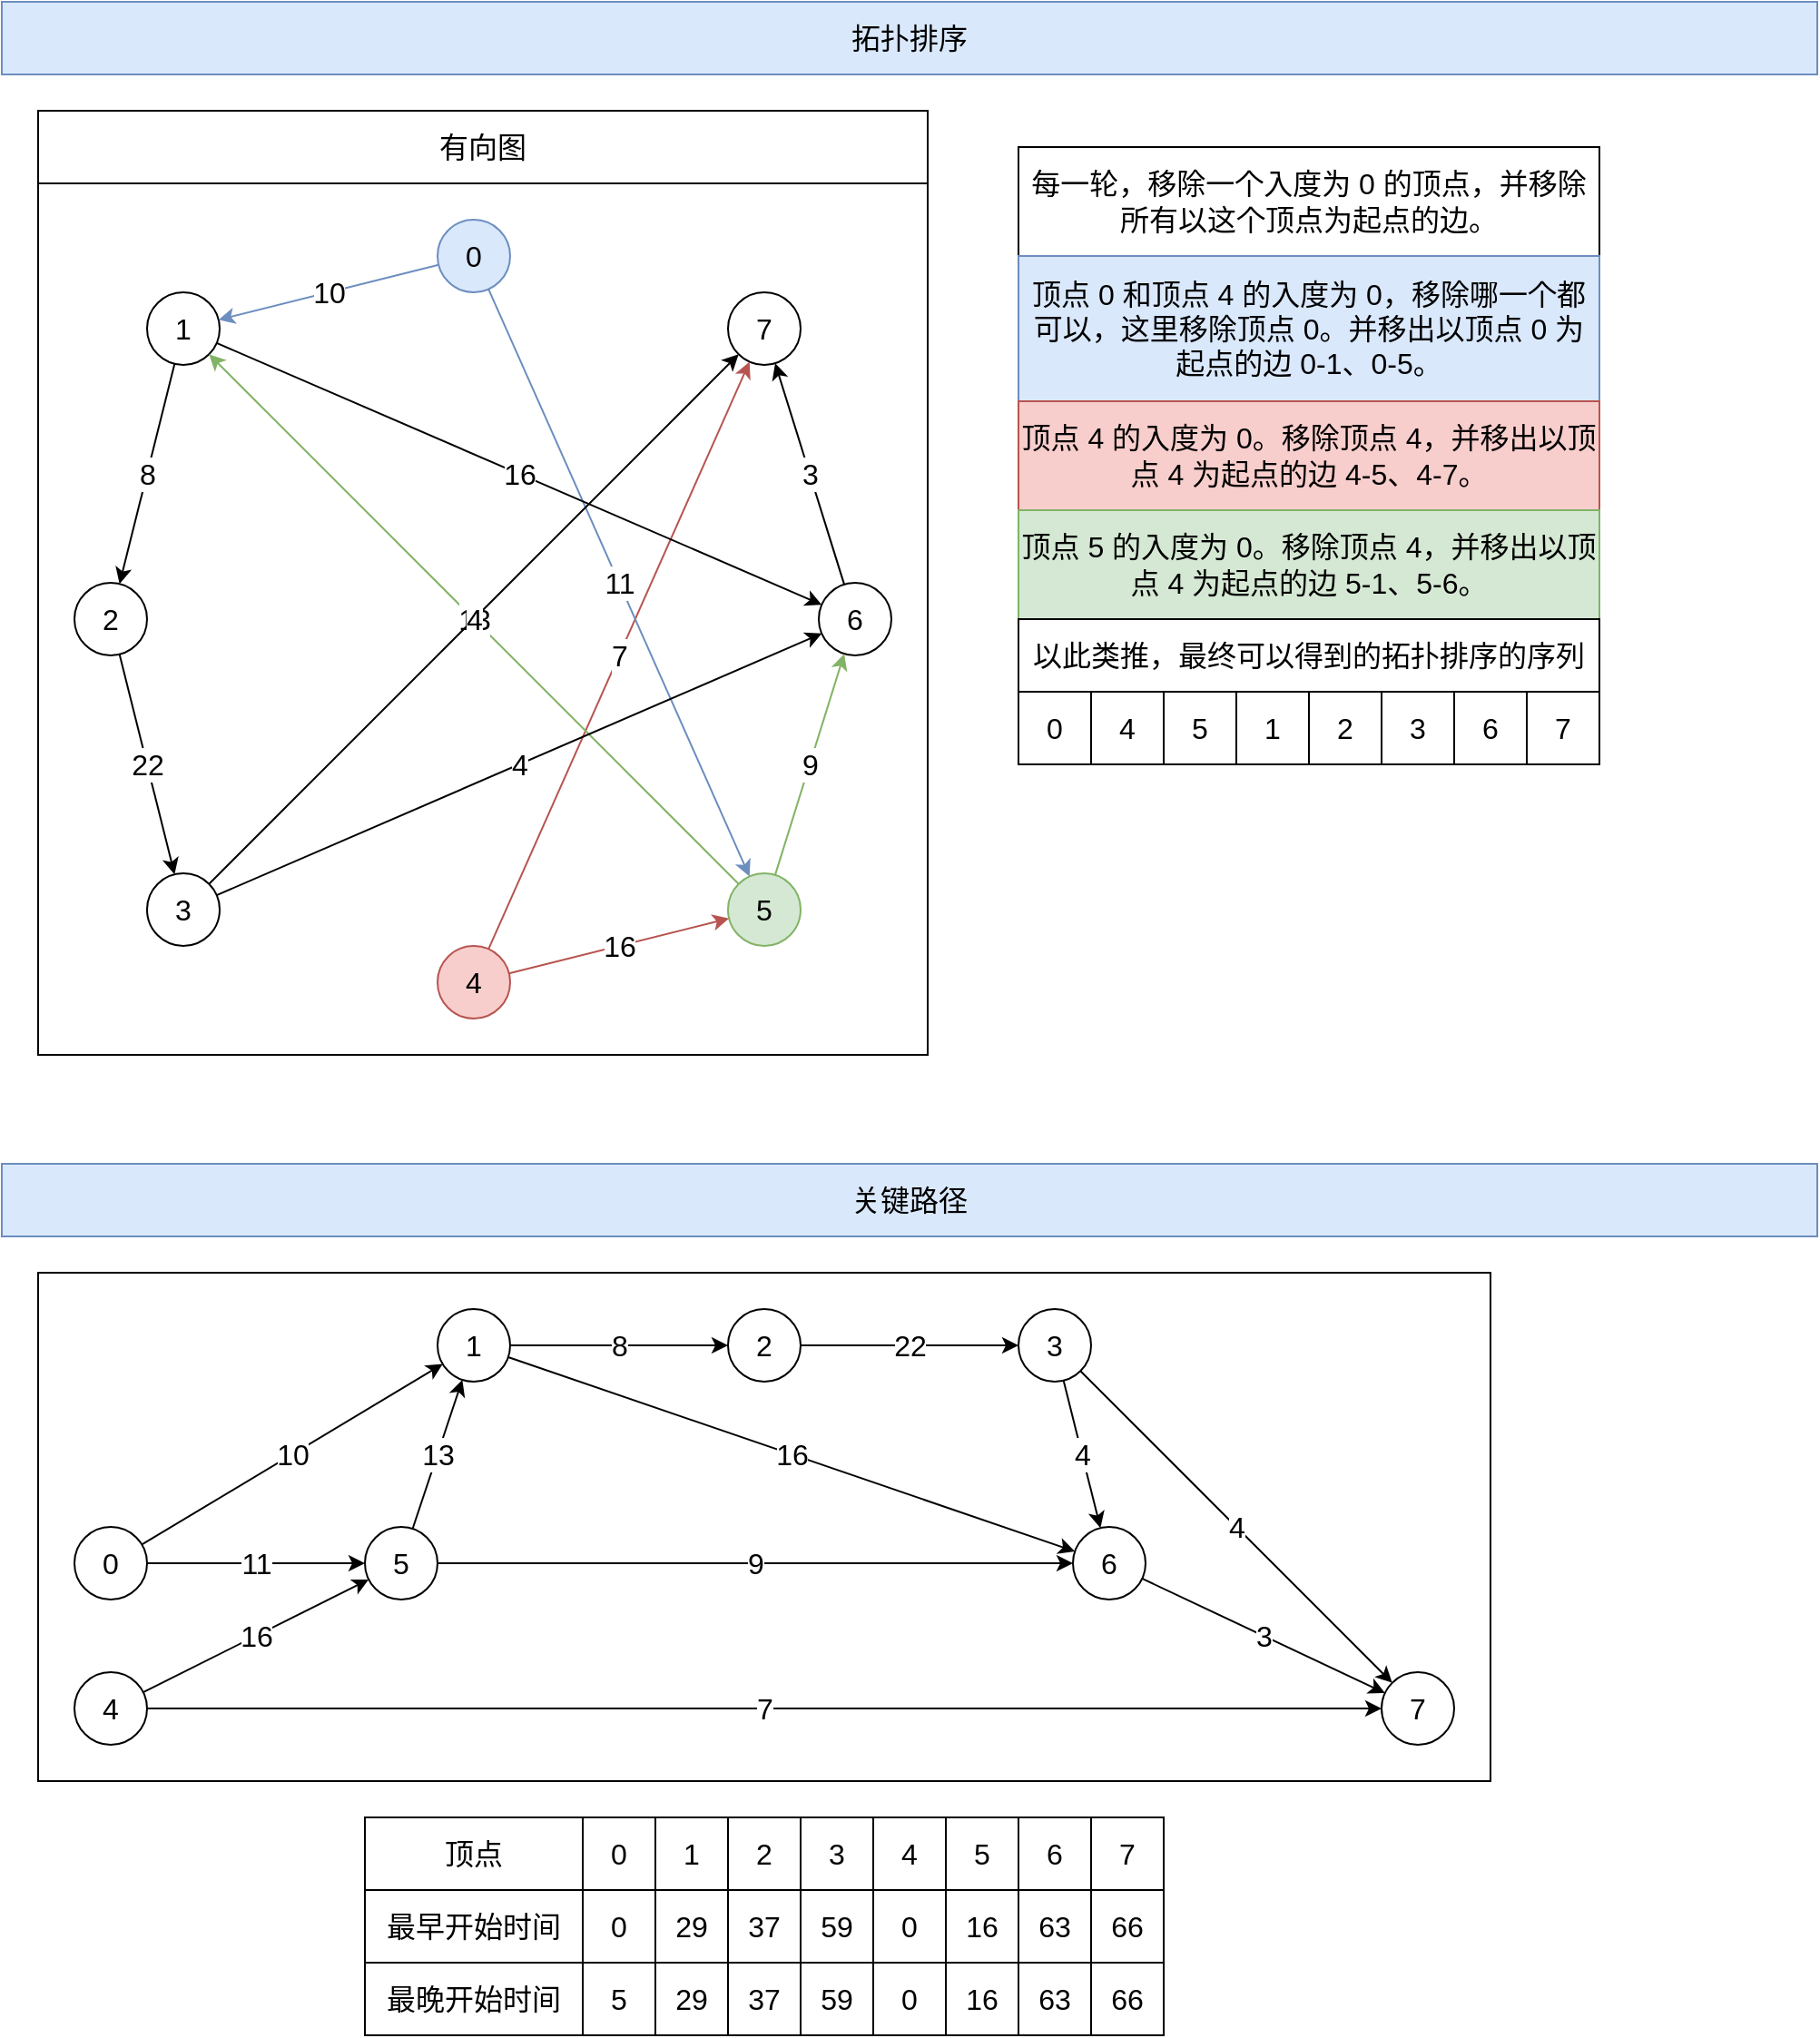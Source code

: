 <mxfile version="17.4.2" type="device"><diagram id="f7qnq_C-_A8Q5_l3maIm" name="第 1 页"><mxGraphModel dx="1978" dy="1533" grid="1" gridSize="10" guides="0" tooltips="1" connect="1" arrows="0" fold="1" page="1" pageScale="1" pageWidth="827" pageHeight="1169" math="0" shadow="0"><root><mxCell id="0"/><mxCell id="1" parent="0"/><mxCell id="ciXXOYkxOcFuHgg9Z8SC-44" value="" style="rounded=0;whiteSpace=wrap;html=1;sketch=0;fontSize=16;fillColor=none;" vertex="1" parent="1"><mxGeometry x="20" y="700" width="800" height="280" as="geometry"/></mxCell><mxCell id="IJdR9snx1y4hvtniNg5m-1" value="" style="rounded=0;whiteSpace=wrap;html=1;sketch=0;fontSize=16;fillColor=none;" parent="1" vertex="1"><mxGeometry x="20" y="100" width="490" height="480" as="geometry"/></mxCell><mxCell id="IJdR9snx1y4hvtniNg5m-2" value="0" style="ellipse;whiteSpace=wrap;html=1;aspect=fixed;rounded=0;sketch=0;fontSize=16;fillColor=#dae8fc;strokeColor=#6c8ebf;" parent="1" vertex="1"><mxGeometry x="240" y="120" width="40" height="40" as="geometry"/></mxCell><mxCell id="IJdR9snx1y4hvtniNg5m-3" value="1" style="ellipse;whiteSpace=wrap;html=1;aspect=fixed;rounded=0;sketch=0;fontSize=16;" parent="1" vertex="1"><mxGeometry x="80" y="160" width="40" height="40" as="geometry"/></mxCell><mxCell id="IJdR9snx1y4hvtniNg5m-4" value="2" style="ellipse;whiteSpace=wrap;html=1;aspect=fixed;rounded=0;sketch=0;fontSize=16;" parent="1" vertex="1"><mxGeometry x="40" y="320" width="40" height="40" as="geometry"/></mxCell><mxCell id="IJdR9snx1y4hvtniNg5m-5" value="3" style="ellipse;whiteSpace=wrap;html=1;aspect=fixed;rounded=0;sketch=0;fontSize=16;" parent="1" vertex="1"><mxGeometry x="80" y="480" width="40" height="40" as="geometry"/></mxCell><mxCell id="IJdR9snx1y4hvtniNg5m-6" value="4" style="ellipse;whiteSpace=wrap;html=1;aspect=fixed;rounded=0;sketch=0;fontSize=16;fillColor=#f8cecc;strokeColor=#b85450;" parent="1" vertex="1"><mxGeometry x="240" y="520" width="40" height="40" as="geometry"/></mxCell><mxCell id="IJdR9snx1y4hvtniNg5m-7" value="5" style="ellipse;whiteSpace=wrap;html=1;aspect=fixed;rounded=0;sketch=0;fontSize=16;fillColor=#d5e8d4;strokeColor=#82b366;" parent="1" vertex="1"><mxGeometry x="400" y="480" width="40" height="40" as="geometry"/></mxCell><mxCell id="IJdR9snx1y4hvtniNg5m-8" value="6" style="ellipse;whiteSpace=wrap;html=1;aspect=fixed;rounded=0;sketch=0;fontSize=16;" parent="1" vertex="1"><mxGeometry x="450" y="320" width="40" height="40" as="geometry"/></mxCell><mxCell id="IJdR9snx1y4hvtniNg5m-9" value="7" style="ellipse;whiteSpace=wrap;html=1;aspect=fixed;rounded=0;sketch=0;fontSize=16;" parent="1" vertex="1"><mxGeometry x="400" y="160" width="40" height="40" as="geometry"/></mxCell><mxCell id="IJdR9snx1y4hvtniNg5m-22" value="有向图" style="rounded=0;whiteSpace=wrap;html=1;sketch=0;fontSize=16;fillColor=none;" parent="1" vertex="1"><mxGeometry x="20" y="60" width="490" height="40" as="geometry"/></mxCell><mxCell id="IJdR9snx1y4hvtniNg5m-24" value="16" style="endArrow=classic;html=1;rounded=0;fontSize=16;fillColor=#f8cecc;strokeColor=#b85450;" parent="1" source="IJdR9snx1y4hvtniNg5m-6" target="IJdR9snx1y4hvtniNg5m-7" edge="1"><mxGeometry width="50" height="50" relative="1" as="geometry"><mxPoint x="580" y="400" as="sourcePoint"/><mxPoint x="630" y="350" as="targetPoint"/></mxGeometry></mxCell><mxCell id="IJdR9snx1y4hvtniNg5m-25" value="7" style="endArrow=classic;html=1;rounded=0;fontSize=16;fillColor=#f8cecc;strokeColor=#b85450;" parent="1" source="IJdR9snx1y4hvtniNg5m-6" target="IJdR9snx1y4hvtniNg5m-9" edge="1"><mxGeometry width="50" height="50" relative="1" as="geometry"><mxPoint x="289.403" y="545.149" as="sourcePoint"/><mxPoint x="410.597" y="514.851" as="targetPoint"/></mxGeometry></mxCell><mxCell id="IJdR9snx1y4hvtniNg5m-26" value="13" style="endArrow=classic;html=1;rounded=0;fontSize=16;fillColor=#d5e8d4;strokeColor=#82b366;" parent="1" source="IJdR9snx1y4hvtniNg5m-7" target="IJdR9snx1y4hvtniNg5m-3" edge="1"><mxGeometry width="50" height="50" relative="1" as="geometry"><mxPoint x="278.098" y="531.713" as="sourcePoint"/><mxPoint x="421.877" y="208.276" as="targetPoint"/></mxGeometry></mxCell><mxCell id="IJdR9snx1y4hvtniNg5m-27" value="9" style="endArrow=classic;html=1;rounded=0;fontSize=16;fillColor=#d5e8d4;strokeColor=#82b366;" parent="1" source="IJdR9snx1y4hvtniNg5m-7" target="IJdR9snx1y4hvtniNg5m-8" edge="1"><mxGeometry width="50" height="50" relative="1" as="geometry"><mxPoint x="640" y="490" as="sourcePoint"/><mxPoint x="124.142" y="204.142" as="targetPoint"/></mxGeometry></mxCell><mxCell id="IJdR9snx1y4hvtniNg5m-28" value="3" style="endArrow=classic;html=1;rounded=0;fontSize=16;" parent="1" source="IJdR9snx1y4hvtniNg5m-8" target="IJdR9snx1y4hvtniNg5m-9" edge="1"><mxGeometry width="50" height="50" relative="1" as="geometry"><mxPoint x="435.997" y="490.92" as="sourcePoint"/><mxPoint x="474.035" y="369.09" as="targetPoint"/></mxGeometry></mxCell><mxCell id="IJdR9snx1y4hvtniNg5m-29" value="10" style="endArrow=classic;html=1;rounded=0;fontSize=16;fillColor=#dae8fc;strokeColor=#6c8ebf;" parent="1" source="IJdR9snx1y4hvtniNg5m-2" target="IJdR9snx1y4hvtniNg5m-3" edge="1"><mxGeometry width="50" height="50" relative="1" as="geometry"><mxPoint x="198.033" y="281.83" as="sourcePoint"/><mxPoint x="159.995" y="160.0" as="targetPoint"/></mxGeometry></mxCell><mxCell id="IJdR9snx1y4hvtniNg5m-30" value="11" style="endArrow=classic;html=1;rounded=0;fontSize=16;fillColor=#dae8fc;strokeColor=#6c8ebf;" parent="1" source="IJdR9snx1y4hvtniNg5m-2" target="IJdR9snx1y4hvtniNg5m-7" edge="1"><mxGeometry width="50" height="50" relative="1" as="geometry"><mxPoint x="250.597" y="154.851" as="sourcePoint"/><mxPoint x="129.403" y="185.149" as="targetPoint"/></mxGeometry></mxCell><mxCell id="IJdR9snx1y4hvtniNg5m-31" value="8" style="endArrow=classic;html=1;rounded=0;fontSize=16;" parent="1" source="IJdR9snx1y4hvtniNg5m-3" target="IJdR9snx1y4hvtniNg5m-4" edge="1"><mxGeometry width="50" height="50" relative="1" as="geometry"><mxPoint x="278.436" y="168.134" as="sourcePoint"/><mxPoint x="444.142" y="524.142" as="targetPoint"/></mxGeometry></mxCell><mxCell id="IJdR9snx1y4hvtniNg5m-32" value="16" style="endArrow=classic;html=1;rounded=0;fontSize=16;" parent="1" source="IJdR9snx1y4hvtniNg5m-3" target="IJdR9snx1y4hvtniNg5m-8" edge="1"><mxGeometry width="50" height="50" relative="1" as="geometry"><mxPoint x="105.149" y="209.403" as="sourcePoint"/><mxPoint x="74.851" y="330.597" as="targetPoint"/></mxGeometry></mxCell><mxCell id="IJdR9snx1y4hvtniNg5m-33" value="22" style="endArrow=classic;html=1;rounded=0;fontSize=16;" parent="1" source="IJdR9snx1y4hvtniNg5m-4" target="IJdR9snx1y4hvtniNg5m-5" edge="1"><mxGeometry width="50" height="50" relative="1" as="geometry"><mxPoint x="128.353" y="197.948" as="sourcePoint"/><mxPoint x="461.643" y="342.062" as="targetPoint"/></mxGeometry></mxCell><mxCell id="IJdR9snx1y4hvtniNg5m-34" value="4" style="endArrow=classic;html=1;rounded=0;fontSize=16;" parent="1" source="IJdR9snx1y4hvtniNg5m-5" target="IJdR9snx1y4hvtniNg5m-8" edge="1"><mxGeometry width="50" height="50" relative="1" as="geometry"><mxPoint x="74.851" y="369.403" as="sourcePoint"/><mxPoint x="105.149" y="490.597" as="targetPoint"/></mxGeometry></mxCell><mxCell id="IJdR9snx1y4hvtniNg5m-35" value="4" style="endArrow=classic;html=1;rounded=0;fontSize=16;" parent="1" source="IJdR9snx1y4hvtniNg5m-5" target="IJdR9snx1y4hvtniNg5m-9" edge="1"><mxGeometry width="50" height="50" relative="1" as="geometry"><mxPoint x="128.353" y="502.052" as="sourcePoint"/><mxPoint x="461.643" y="357.938" as="targetPoint"/></mxGeometry></mxCell><mxCell id="ciXXOYkxOcFuHgg9Z8SC-1" value="拓扑排序" style="rounded=0;whiteSpace=wrap;html=1;fillColor=#dae8fc;strokeColor=#6c8ebf;fontSize=16;" vertex="1" parent="1"><mxGeometry width="1000" height="40" as="geometry"/></mxCell><mxCell id="ciXXOYkxOcFuHgg9Z8SC-2" value="每一轮，移除一个入度为 0 的顶点，并移除所有以这个顶点为起点的边。" style="rounded=0;whiteSpace=wrap;html=1;fontSize=16;" vertex="1" parent="1"><mxGeometry x="560" y="80" width="320" height="60" as="geometry"/></mxCell><mxCell id="ciXXOYkxOcFuHgg9Z8SC-3" value="顶点 0 和顶点 4 的入度为 0，移除哪一个都可以，这里移除顶点 0。并移出以顶点 0 为起点的边 0-1、0-5。" style="rounded=0;whiteSpace=wrap;html=1;fontSize=16;fillColor=#dae8fc;strokeColor=#6c8ebf;" vertex="1" parent="1"><mxGeometry x="560" y="140" width="320" height="80" as="geometry"/></mxCell><mxCell id="ciXXOYkxOcFuHgg9Z8SC-5" value="顶点 4 的入度为 0。移除顶点 4，并移出以顶点 4 为起点的边 4-5、4-7。" style="rounded=0;whiteSpace=wrap;html=1;fontSize=16;fillColor=#f8cecc;strokeColor=#b85450;" vertex="1" parent="1"><mxGeometry x="560" y="220" width="320" height="60" as="geometry"/></mxCell><mxCell id="ciXXOYkxOcFuHgg9Z8SC-6" value="顶点 5 的入度为 0。移除顶点 4，并移出以顶点 4 为起点的边 5-1、5-6。" style="rounded=0;whiteSpace=wrap;html=1;fontSize=16;fillColor=#d5e8d4;strokeColor=#82b366;" vertex="1" parent="1"><mxGeometry x="560" y="280" width="320" height="60" as="geometry"/></mxCell><mxCell id="ciXXOYkxOcFuHgg9Z8SC-10" value="1" style="rounded=0;whiteSpace=wrap;html=1;fontSize=16;" vertex="1" parent="1"><mxGeometry x="680" y="380" width="40" height="40" as="geometry"/></mxCell><mxCell id="ciXXOYkxOcFuHgg9Z8SC-11" value="2" style="rounded=0;whiteSpace=wrap;html=1;fontSize=16;" vertex="1" parent="1"><mxGeometry x="720" y="380" width="40" height="40" as="geometry"/></mxCell><mxCell id="ciXXOYkxOcFuHgg9Z8SC-12" value="3" style="rounded=0;whiteSpace=wrap;html=1;fontSize=16;" vertex="1" parent="1"><mxGeometry x="760" y="380" width="40" height="40" as="geometry"/></mxCell><mxCell id="ciXXOYkxOcFuHgg9Z8SC-13" value="6" style="rounded=0;whiteSpace=wrap;html=1;fontSize=16;" vertex="1" parent="1"><mxGeometry x="800" y="380" width="40" height="40" as="geometry"/></mxCell><mxCell id="ciXXOYkxOcFuHgg9Z8SC-14" value="7" style="rounded=0;whiteSpace=wrap;html=1;fontSize=16;" vertex="1" parent="1"><mxGeometry x="840" y="380" width="40" height="40" as="geometry"/></mxCell><mxCell id="ciXXOYkxOcFuHgg9Z8SC-16" value="以此类推，最终可以得到的拓扑排序的序列" style="rounded=0;whiteSpace=wrap;html=1;fontSize=16;" vertex="1" parent="1"><mxGeometry x="560" y="340" width="320" height="40" as="geometry"/></mxCell><mxCell id="ciXXOYkxOcFuHgg9Z8SC-17" value="0" style="rounded=0;whiteSpace=wrap;html=1;fontSize=16;" vertex="1" parent="1"><mxGeometry x="560" y="380" width="40" height="40" as="geometry"/></mxCell><mxCell id="ciXXOYkxOcFuHgg9Z8SC-18" value="4" style="rounded=0;whiteSpace=wrap;html=1;fontSize=16;" vertex="1" parent="1"><mxGeometry x="600" y="380" width="40" height="40" as="geometry"/></mxCell><mxCell id="ciXXOYkxOcFuHgg9Z8SC-19" value="5" style="rounded=0;whiteSpace=wrap;html=1;fontSize=16;" vertex="1" parent="1"><mxGeometry x="640" y="380" width="40" height="40" as="geometry"/></mxCell><mxCell id="ciXXOYkxOcFuHgg9Z8SC-21" value="0" style="ellipse;whiteSpace=wrap;html=1;aspect=fixed;rounded=0;sketch=0;fontSize=16;" vertex="1" parent="1"><mxGeometry x="40" y="840" width="40" height="40" as="geometry"/></mxCell><mxCell id="ciXXOYkxOcFuHgg9Z8SC-22" value="1" style="ellipse;whiteSpace=wrap;html=1;aspect=fixed;rounded=0;sketch=0;fontSize=16;" vertex="1" parent="1"><mxGeometry x="240" y="720" width="40" height="40" as="geometry"/></mxCell><mxCell id="ciXXOYkxOcFuHgg9Z8SC-23" value="2" style="ellipse;whiteSpace=wrap;html=1;aspect=fixed;rounded=0;sketch=0;fontSize=16;" vertex="1" parent="1"><mxGeometry x="400" y="720" width="40" height="40" as="geometry"/></mxCell><mxCell id="ciXXOYkxOcFuHgg9Z8SC-24" value="3" style="ellipse;whiteSpace=wrap;html=1;aspect=fixed;rounded=0;sketch=0;fontSize=16;" vertex="1" parent="1"><mxGeometry x="560" y="720" width="40" height="40" as="geometry"/></mxCell><mxCell id="ciXXOYkxOcFuHgg9Z8SC-25" value="4" style="ellipse;whiteSpace=wrap;html=1;aspect=fixed;rounded=0;sketch=0;fontSize=16;" vertex="1" parent="1"><mxGeometry x="40" y="920" width="40" height="40" as="geometry"/></mxCell><mxCell id="ciXXOYkxOcFuHgg9Z8SC-26" value="5" style="ellipse;whiteSpace=wrap;html=1;aspect=fixed;rounded=0;sketch=0;fontSize=16;" vertex="1" parent="1"><mxGeometry x="200" y="840" width="40" height="40" as="geometry"/></mxCell><mxCell id="ciXXOYkxOcFuHgg9Z8SC-27" value="6" style="ellipse;whiteSpace=wrap;html=1;aspect=fixed;rounded=0;sketch=0;fontSize=16;" vertex="1" parent="1"><mxGeometry x="590" y="840" width="40" height="40" as="geometry"/></mxCell><mxCell id="ciXXOYkxOcFuHgg9Z8SC-28" value="7" style="ellipse;whiteSpace=wrap;html=1;aspect=fixed;rounded=0;sketch=0;fontSize=16;" vertex="1" parent="1"><mxGeometry x="760" y="920" width="40" height="40" as="geometry"/></mxCell><mxCell id="ciXXOYkxOcFuHgg9Z8SC-30" value="16" style="endArrow=classic;html=1;rounded=0;fontSize=16;" edge="1" parent="1" source="ciXXOYkxOcFuHgg9Z8SC-25" target="ciXXOYkxOcFuHgg9Z8SC-26"><mxGeometry width="50" height="50" relative="1" as="geometry"><mxPoint x="760" y="800" as="sourcePoint"/><mxPoint x="810" y="750" as="targetPoint"/></mxGeometry></mxCell><mxCell id="ciXXOYkxOcFuHgg9Z8SC-31" value="7" style="endArrow=classic;html=1;rounded=0;fontSize=16;" edge="1" parent="1" source="ciXXOYkxOcFuHgg9Z8SC-25" target="ciXXOYkxOcFuHgg9Z8SC-28"><mxGeometry width="50" height="50" relative="1" as="geometry"><mxPoint x="469.403" y="945.149" as="sourcePoint"/><mxPoint x="590.597" y="914.851" as="targetPoint"/></mxGeometry></mxCell><mxCell id="ciXXOYkxOcFuHgg9Z8SC-32" value="13" style="endArrow=classic;html=1;rounded=0;fontSize=16;" edge="1" parent="1" source="ciXXOYkxOcFuHgg9Z8SC-26" target="ciXXOYkxOcFuHgg9Z8SC-22"><mxGeometry width="50" height="50" relative="1" as="geometry"><mxPoint x="458.098" y="931.713" as="sourcePoint"/><mxPoint x="601.877" y="608.276" as="targetPoint"/></mxGeometry></mxCell><mxCell id="ciXXOYkxOcFuHgg9Z8SC-33" value="9" style="endArrow=classic;html=1;rounded=0;fontSize=16;" edge="1" parent="1" source="ciXXOYkxOcFuHgg9Z8SC-26" target="ciXXOYkxOcFuHgg9Z8SC-27"><mxGeometry width="50" height="50" relative="1" as="geometry"><mxPoint x="820" y="890" as="sourcePoint"/><mxPoint x="304.142" y="604.142" as="targetPoint"/></mxGeometry></mxCell><mxCell id="ciXXOYkxOcFuHgg9Z8SC-34" value="3" style="endArrow=classic;html=1;rounded=0;fontSize=16;" edge="1" parent="1" source="ciXXOYkxOcFuHgg9Z8SC-27" target="ciXXOYkxOcFuHgg9Z8SC-28"><mxGeometry width="50" height="50" relative="1" as="geometry"><mxPoint x="615.997" y="890.92" as="sourcePoint"/><mxPoint x="654.035" y="769.09" as="targetPoint"/></mxGeometry></mxCell><mxCell id="ciXXOYkxOcFuHgg9Z8SC-35" value="10" style="endArrow=classic;html=1;rounded=0;fontSize=16;" edge="1" parent="1" source="ciXXOYkxOcFuHgg9Z8SC-21" target="ciXXOYkxOcFuHgg9Z8SC-22"><mxGeometry width="50" height="50" relative="1" as="geometry"><mxPoint x="378.033" y="681.83" as="sourcePoint"/><mxPoint x="339.995" y="560.0" as="targetPoint"/></mxGeometry></mxCell><mxCell id="ciXXOYkxOcFuHgg9Z8SC-36" value="11" style="endArrow=classic;html=1;rounded=0;fontSize=16;" edge="1" parent="1" source="ciXXOYkxOcFuHgg9Z8SC-21" target="ciXXOYkxOcFuHgg9Z8SC-26"><mxGeometry width="50" height="50" relative="1" as="geometry"><mxPoint x="430.597" y="554.851" as="sourcePoint"/><mxPoint x="309.403" y="585.149" as="targetPoint"/></mxGeometry></mxCell><mxCell id="ciXXOYkxOcFuHgg9Z8SC-37" value="8" style="endArrow=classic;html=1;rounded=0;fontSize=16;" edge="1" parent="1" source="ciXXOYkxOcFuHgg9Z8SC-22" target="ciXXOYkxOcFuHgg9Z8SC-23"><mxGeometry width="50" height="50" relative="1" as="geometry"><mxPoint x="458.436" y="528.134" as="sourcePoint"/><mxPoint x="624.142" y="884.142" as="targetPoint"/></mxGeometry></mxCell><mxCell id="ciXXOYkxOcFuHgg9Z8SC-38" value="16" style="endArrow=classic;html=1;rounded=0;fontSize=16;" edge="1" parent="1" source="ciXXOYkxOcFuHgg9Z8SC-22" target="ciXXOYkxOcFuHgg9Z8SC-27"><mxGeometry width="50" height="50" relative="1" as="geometry"><mxPoint x="285.149" y="609.403" as="sourcePoint"/><mxPoint x="254.851" y="730.597" as="targetPoint"/></mxGeometry></mxCell><mxCell id="ciXXOYkxOcFuHgg9Z8SC-39" value="22" style="endArrow=classic;html=1;rounded=0;fontSize=16;" edge="1" parent="1" source="ciXXOYkxOcFuHgg9Z8SC-23" target="ciXXOYkxOcFuHgg9Z8SC-24"><mxGeometry width="50" height="50" relative="1" as="geometry"><mxPoint x="308.353" y="557.948" as="sourcePoint"/><mxPoint x="641.643" y="702.062" as="targetPoint"/></mxGeometry></mxCell><mxCell id="ciXXOYkxOcFuHgg9Z8SC-40" value="4" style="endArrow=classic;html=1;rounded=0;fontSize=16;" edge="1" parent="1" source="ciXXOYkxOcFuHgg9Z8SC-24" target="ciXXOYkxOcFuHgg9Z8SC-27"><mxGeometry width="50" height="50" relative="1" as="geometry"><mxPoint x="254.851" y="769.403" as="sourcePoint"/><mxPoint x="285.149" y="890.597" as="targetPoint"/></mxGeometry></mxCell><mxCell id="ciXXOYkxOcFuHgg9Z8SC-41" value="4" style="endArrow=classic;html=1;rounded=0;fontSize=16;" edge="1" parent="1" source="ciXXOYkxOcFuHgg9Z8SC-24" target="ciXXOYkxOcFuHgg9Z8SC-28"><mxGeometry width="50" height="50" relative="1" as="geometry"><mxPoint x="308.353" y="902.052" as="sourcePoint"/><mxPoint x="641.643" y="757.938" as="targetPoint"/></mxGeometry></mxCell><mxCell id="ciXXOYkxOcFuHgg9Z8SC-43" value="关键路径" style="rounded=0;whiteSpace=wrap;html=1;fillColor=#dae8fc;strokeColor=#6c8ebf;fontSize=16;" vertex="1" parent="1"><mxGeometry y="640" width="1000" height="40" as="geometry"/></mxCell><mxCell id="ciXXOYkxOcFuHgg9Z8SC-45" value="59" style="rounded=0;whiteSpace=wrap;html=1;fontSize=16;" vertex="1" parent="1"><mxGeometry x="440" y="1040" width="40" height="40" as="geometry"/></mxCell><mxCell id="ciXXOYkxOcFuHgg9Z8SC-46" value="0" style="rounded=0;whiteSpace=wrap;html=1;fontSize=16;" vertex="1" parent="1"><mxGeometry x="480" y="1040" width="40" height="40" as="geometry"/></mxCell><mxCell id="ciXXOYkxOcFuHgg9Z8SC-47" value="16" style="rounded=0;whiteSpace=wrap;html=1;fontSize=16;" vertex="1" parent="1"><mxGeometry x="520" y="1040" width="40" height="40" as="geometry"/></mxCell><mxCell id="ciXXOYkxOcFuHgg9Z8SC-48" value="63" style="rounded=0;whiteSpace=wrap;html=1;fontSize=16;" vertex="1" parent="1"><mxGeometry x="560" y="1040" width="40" height="40" as="geometry"/></mxCell><mxCell id="ciXXOYkxOcFuHgg9Z8SC-49" value="66" style="rounded=0;whiteSpace=wrap;html=1;fontSize=16;" vertex="1" parent="1"><mxGeometry x="600" y="1040" width="40" height="40" as="geometry"/></mxCell><mxCell id="ciXXOYkxOcFuHgg9Z8SC-50" value="0" style="rounded=0;whiteSpace=wrap;html=1;fontSize=16;" vertex="1" parent="1"><mxGeometry x="320" y="1040" width="40" height="40" as="geometry"/></mxCell><mxCell id="ciXXOYkxOcFuHgg9Z8SC-51" value="29" style="rounded=0;whiteSpace=wrap;html=1;fontSize=16;" vertex="1" parent="1"><mxGeometry x="360" y="1040" width="40" height="40" as="geometry"/></mxCell><mxCell id="ciXXOYkxOcFuHgg9Z8SC-52" value="37" style="rounded=0;whiteSpace=wrap;html=1;fontSize=16;" vertex="1" parent="1"><mxGeometry x="400" y="1040" width="40" height="40" as="geometry"/></mxCell><mxCell id="ciXXOYkxOcFuHgg9Z8SC-53" value="3" style="rounded=0;whiteSpace=wrap;html=1;fontSize=16;" vertex="1" parent="1"><mxGeometry x="440" y="1000" width="40" height="40" as="geometry"/></mxCell><mxCell id="ciXXOYkxOcFuHgg9Z8SC-54" value="4" style="rounded=0;whiteSpace=wrap;html=1;fontSize=16;" vertex="1" parent="1"><mxGeometry x="480" y="1000" width="40" height="40" as="geometry"/></mxCell><mxCell id="ciXXOYkxOcFuHgg9Z8SC-55" value="5" style="rounded=0;whiteSpace=wrap;html=1;fontSize=16;" vertex="1" parent="1"><mxGeometry x="520" y="1000" width="40" height="40" as="geometry"/></mxCell><mxCell id="ciXXOYkxOcFuHgg9Z8SC-56" value="6" style="rounded=0;whiteSpace=wrap;html=1;fontSize=16;" vertex="1" parent="1"><mxGeometry x="560" y="1000" width="40" height="40" as="geometry"/></mxCell><mxCell id="ciXXOYkxOcFuHgg9Z8SC-57" value="7" style="rounded=0;whiteSpace=wrap;html=1;fontSize=16;" vertex="1" parent="1"><mxGeometry x="600" y="1000" width="40" height="40" as="geometry"/></mxCell><mxCell id="ciXXOYkxOcFuHgg9Z8SC-58" value="0" style="rounded=0;whiteSpace=wrap;html=1;fontSize=16;" vertex="1" parent="1"><mxGeometry x="320" y="1000" width="40" height="40" as="geometry"/></mxCell><mxCell id="ciXXOYkxOcFuHgg9Z8SC-59" value="1" style="rounded=0;whiteSpace=wrap;html=1;fontSize=16;" vertex="1" parent="1"><mxGeometry x="360" y="1000" width="40" height="40" as="geometry"/></mxCell><mxCell id="ciXXOYkxOcFuHgg9Z8SC-60" value="2" style="rounded=0;whiteSpace=wrap;html=1;fontSize=16;" vertex="1" parent="1"><mxGeometry x="400" y="1000" width="40" height="40" as="geometry"/></mxCell><mxCell id="ciXXOYkxOcFuHgg9Z8SC-69" value="59" style="rounded=0;whiteSpace=wrap;html=1;fontSize=16;" vertex="1" parent="1"><mxGeometry x="440" y="1080" width="40" height="40" as="geometry"/></mxCell><mxCell id="ciXXOYkxOcFuHgg9Z8SC-70" value="0" style="rounded=0;whiteSpace=wrap;html=1;fontSize=16;" vertex="1" parent="1"><mxGeometry x="480" y="1080" width="40" height="40" as="geometry"/></mxCell><mxCell id="ciXXOYkxOcFuHgg9Z8SC-71" value="16" style="rounded=0;whiteSpace=wrap;html=1;fontSize=16;" vertex="1" parent="1"><mxGeometry x="520" y="1080" width="40" height="40" as="geometry"/></mxCell><mxCell id="ciXXOYkxOcFuHgg9Z8SC-72" value="63" style="rounded=0;whiteSpace=wrap;html=1;fontSize=16;" vertex="1" parent="1"><mxGeometry x="560" y="1080" width="40" height="40" as="geometry"/></mxCell><mxCell id="ciXXOYkxOcFuHgg9Z8SC-73" value="66" style="rounded=0;whiteSpace=wrap;html=1;fontSize=16;" vertex="1" parent="1"><mxGeometry x="600" y="1080" width="40" height="40" as="geometry"/></mxCell><mxCell id="ciXXOYkxOcFuHgg9Z8SC-74" value="5" style="rounded=0;whiteSpace=wrap;html=1;fontSize=16;" vertex="1" parent="1"><mxGeometry x="320" y="1080" width="40" height="40" as="geometry"/></mxCell><mxCell id="ciXXOYkxOcFuHgg9Z8SC-75" value="29" style="rounded=0;whiteSpace=wrap;html=1;fontSize=16;" vertex="1" parent="1"><mxGeometry x="360" y="1080" width="40" height="40" as="geometry"/></mxCell><mxCell id="ciXXOYkxOcFuHgg9Z8SC-76" value="37" style="rounded=0;whiteSpace=wrap;html=1;fontSize=16;" vertex="1" parent="1"><mxGeometry x="400" y="1080" width="40" height="40" as="geometry"/></mxCell><mxCell id="ciXXOYkxOcFuHgg9Z8SC-77" value="最早开始时间" style="rounded=0;whiteSpace=wrap;html=1;fontSize=16;" vertex="1" parent="1"><mxGeometry x="200" y="1040" width="120" height="40" as="geometry"/></mxCell><mxCell id="ciXXOYkxOcFuHgg9Z8SC-78" value="最晚开始时间" style="rounded=0;whiteSpace=wrap;html=1;fontSize=16;" vertex="1" parent="1"><mxGeometry x="200" y="1080" width="120" height="40" as="geometry"/></mxCell><mxCell id="ciXXOYkxOcFuHgg9Z8SC-79" value="顶点" style="rounded=0;whiteSpace=wrap;html=1;fontSize=16;" vertex="1" parent="1"><mxGeometry x="200" y="1000" width="120" height="40" as="geometry"/></mxCell></root></mxGraphModel></diagram></mxfile>